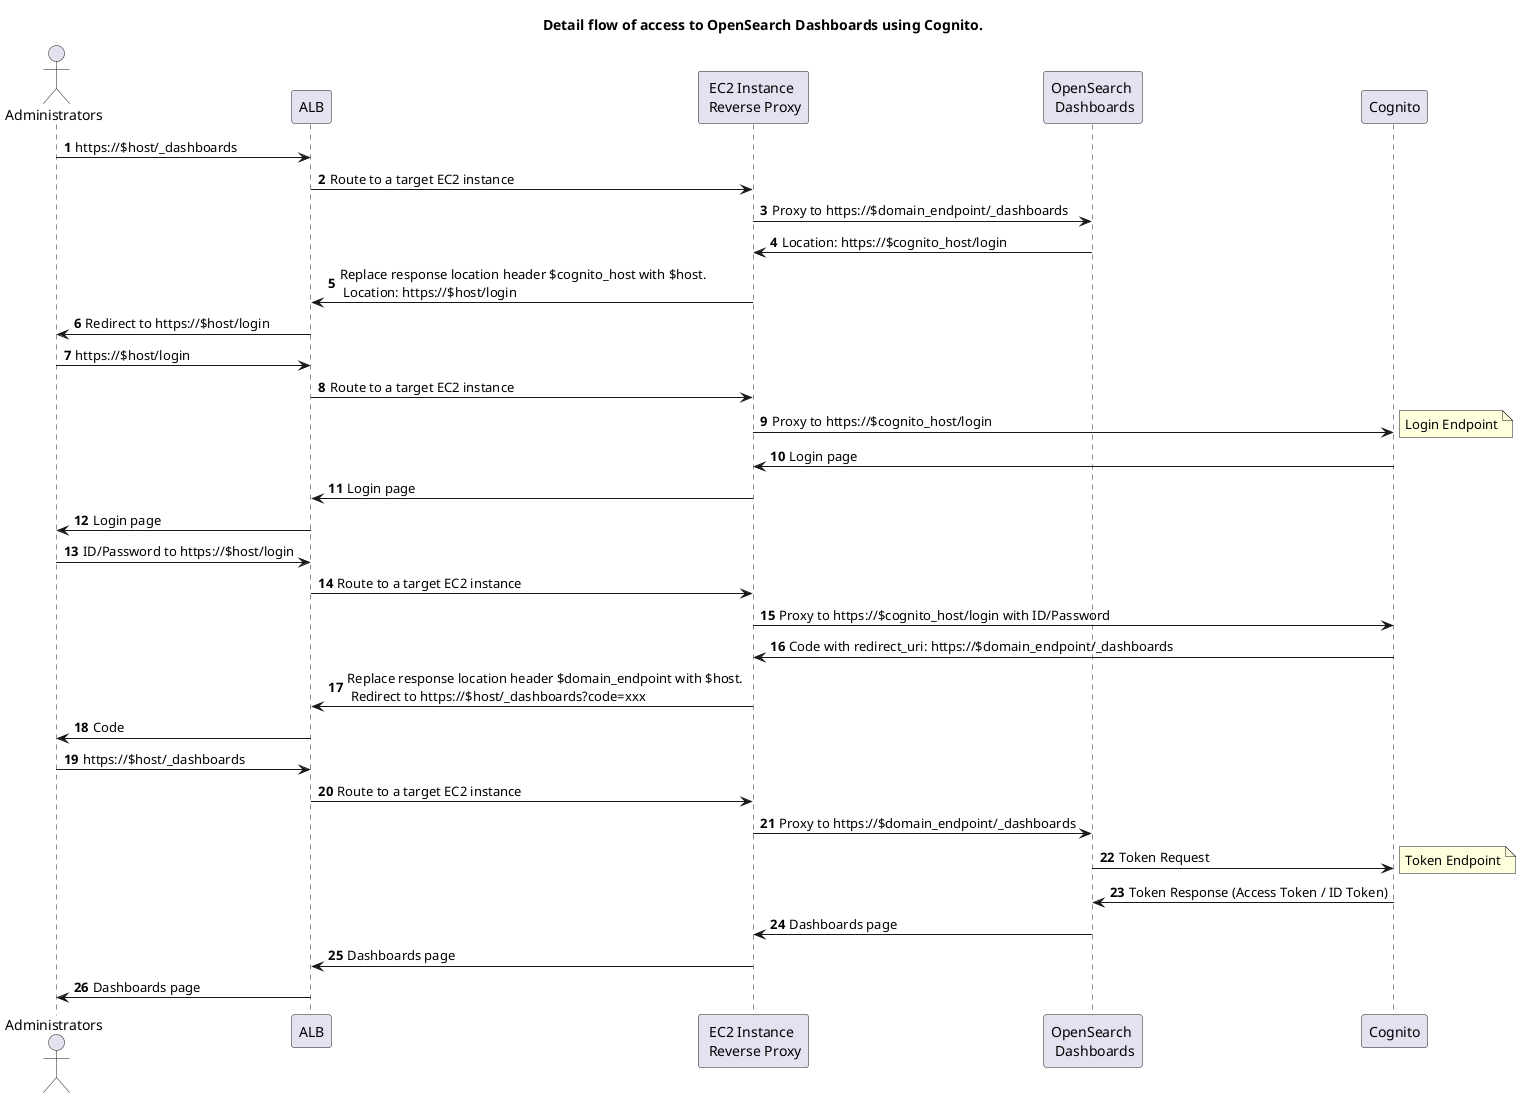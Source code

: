 @startuml

title Detail flow of access to OpenSearch Dashboards using Cognito.

autonumber
actor Administrators
participant ALB
participant "EC2 Instance \n Reverse Proxy" as EC2
participant "OpenSearch \n Dashboards" as Dashboards
participant Cognito

Administrators -> ALB : https://$host/_dashboards
ALB -> EC2 : Route to a target EC2 instance
EC2 -> Dashboards : Proxy to https://$domain_endpoint/_dashboards
Dashboards -> EC2 : Location: https://$cognito_host/login
EC2 -> ALB : Replace response location header $cognito_host with $host. \n Location: https://$host/login
ALB -> Administrators : Redirect to https://$host/login

Administrators -> ALB : https://$host/login
ALB -> EC2 : Route to a target EC2 instance
EC2 -> Cognito : Proxy to https://$cognito_host/login
note right
  Login Endpoint
end note
Cognito -> EC2 : Login page
EC2 -> ALB : Login page
ALB -> Administrators : Login page

Administrators -> ALB : ID/Password to https://$host/login
ALB -> EC2 : Route to a target EC2 instance
EC2 -> Cognito : Proxy to https://$cognito_host/login with ID/Password
Cognito -> EC2 : Code with redirect_uri: https://$domain_endpoint/_dashboards
EC2 -> ALB : Replace response location header $domain_endpoint with $host. \n Redirect to https://$host/_dashboards?code=xxx
ALB -> Administrators : Code

Administrators -> ALB : https://$host/_dashboards
ALB -> EC2 : Route to a target EC2 instance
EC2 -> Dashboards : Proxy to https://$domain_endpoint/_dashboards
Dashboards -> Cognito : Token Request
note right
  Token Endpoint
end note
Cognito -> Dashboards : Token Response (Access Token / ID Token)
Dashboards -> EC2 : Dashboards page
EC2 -> ALB : Dashboards page
ALB -> Administrators : Dashboards page
@enduml

